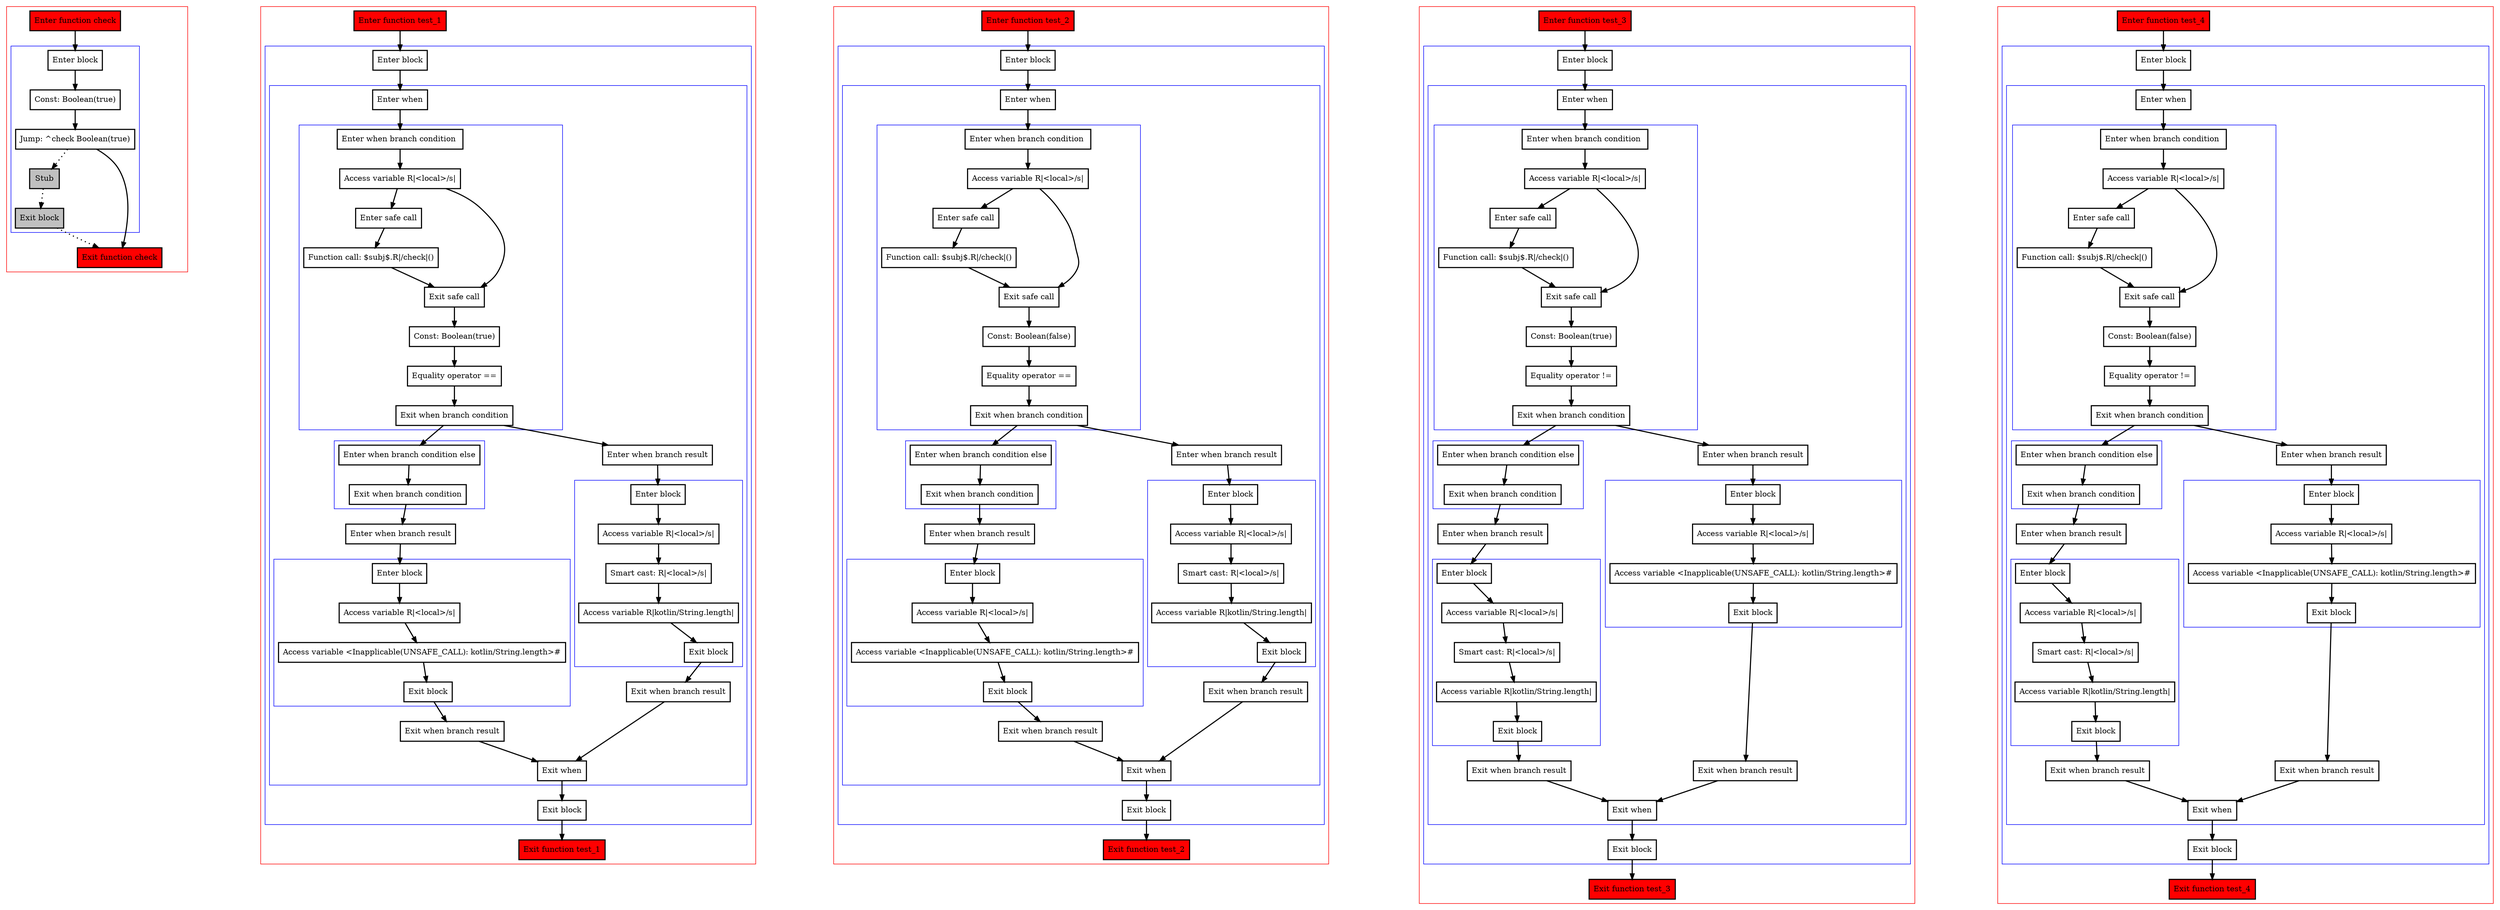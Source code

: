 digraph safeCallAndEqualityToBool_kt {
    graph [nodesep=3]
    node [shape=box penwidth=2]
    edge [penwidth=2]

    subgraph cluster_0 {
        color=red
        0 [label="Enter function check" style="filled" fillcolor=red];
        subgraph cluster_1 {
            color=blue
            1 [label="Enter block"];
            2 [label="Const: Boolean(true)"];
            3 [label="Jump: ^check Boolean(true)"];
            4 [label="Stub" style="filled" fillcolor=gray];
            5 [label="Exit block" style="filled" fillcolor=gray];
        }
        6 [label="Exit function check" style="filled" fillcolor=red];
    }
    0 -> {1};
    1 -> {2};
    2 -> {3};
    3 -> {6};
    3 -> {4} [style=dotted];
    4 -> {5} [style=dotted];
    5 -> {6} [style=dotted];

    subgraph cluster_2 {
        color=red
        7 [label="Enter function test_1" style="filled" fillcolor=red];
        subgraph cluster_3 {
            color=blue
            8 [label="Enter block"];
            subgraph cluster_4 {
                color=blue
                9 [label="Enter when"];
                subgraph cluster_5 {
                    color=blue
                    10 [label="Enter when branch condition "];
                    11 [label="Access variable R|<local>/s|"];
                    12 [label="Enter safe call"];
                    13 [label="Function call: $subj$.R|/check|()"];
                    14 [label="Exit safe call"];
                    15 [label="Const: Boolean(true)"];
                    16 [label="Equality operator =="];
                    17 [label="Exit when branch condition"];
                }
                subgraph cluster_6 {
                    color=blue
                    18 [label="Enter when branch condition else"];
                    19 [label="Exit when branch condition"];
                }
                20 [label="Enter when branch result"];
                subgraph cluster_7 {
                    color=blue
                    21 [label="Enter block"];
                    22 [label="Access variable R|<local>/s|"];
                    23 [label="Access variable <Inapplicable(UNSAFE_CALL): kotlin/String.length>#"];
                    24 [label="Exit block"];
                }
                25 [label="Exit when branch result"];
                26 [label="Enter when branch result"];
                subgraph cluster_8 {
                    color=blue
                    27 [label="Enter block"];
                    28 [label="Access variable R|<local>/s|"];
                    29 [label="Smart cast: R|<local>/s|"];
                    30 [label="Access variable R|kotlin/String.length|"];
                    31 [label="Exit block"];
                }
                32 [label="Exit when branch result"];
                33 [label="Exit when"];
            }
            34 [label="Exit block"];
        }
        35 [label="Exit function test_1" style="filled" fillcolor=red];
    }
    7 -> {8};
    8 -> {9};
    9 -> {10};
    10 -> {11};
    11 -> {12 14};
    12 -> {13};
    13 -> {14};
    14 -> {15};
    15 -> {16};
    16 -> {17};
    17 -> {26 18};
    18 -> {19};
    19 -> {20};
    20 -> {21};
    21 -> {22};
    22 -> {23};
    23 -> {24};
    24 -> {25};
    25 -> {33};
    26 -> {27};
    27 -> {28};
    28 -> {29};
    29 -> {30};
    30 -> {31};
    31 -> {32};
    32 -> {33};
    33 -> {34};
    34 -> {35};

    subgraph cluster_9 {
        color=red
        36 [label="Enter function test_2" style="filled" fillcolor=red];
        subgraph cluster_10 {
            color=blue
            37 [label="Enter block"];
            subgraph cluster_11 {
                color=blue
                38 [label="Enter when"];
                subgraph cluster_12 {
                    color=blue
                    39 [label="Enter when branch condition "];
                    40 [label="Access variable R|<local>/s|"];
                    41 [label="Enter safe call"];
                    42 [label="Function call: $subj$.R|/check|()"];
                    43 [label="Exit safe call"];
                    44 [label="Const: Boolean(false)"];
                    45 [label="Equality operator =="];
                    46 [label="Exit when branch condition"];
                }
                subgraph cluster_13 {
                    color=blue
                    47 [label="Enter when branch condition else"];
                    48 [label="Exit when branch condition"];
                }
                49 [label="Enter when branch result"];
                subgraph cluster_14 {
                    color=blue
                    50 [label="Enter block"];
                    51 [label="Access variable R|<local>/s|"];
                    52 [label="Access variable <Inapplicable(UNSAFE_CALL): kotlin/String.length>#"];
                    53 [label="Exit block"];
                }
                54 [label="Exit when branch result"];
                55 [label="Enter when branch result"];
                subgraph cluster_15 {
                    color=blue
                    56 [label="Enter block"];
                    57 [label="Access variable R|<local>/s|"];
                    58 [label="Smart cast: R|<local>/s|"];
                    59 [label="Access variable R|kotlin/String.length|"];
                    60 [label="Exit block"];
                }
                61 [label="Exit when branch result"];
                62 [label="Exit when"];
            }
            63 [label="Exit block"];
        }
        64 [label="Exit function test_2" style="filled" fillcolor=red];
    }
    36 -> {37};
    37 -> {38};
    38 -> {39};
    39 -> {40};
    40 -> {41 43};
    41 -> {42};
    42 -> {43};
    43 -> {44};
    44 -> {45};
    45 -> {46};
    46 -> {55 47};
    47 -> {48};
    48 -> {49};
    49 -> {50};
    50 -> {51};
    51 -> {52};
    52 -> {53};
    53 -> {54};
    54 -> {62};
    55 -> {56};
    56 -> {57};
    57 -> {58};
    58 -> {59};
    59 -> {60};
    60 -> {61};
    61 -> {62};
    62 -> {63};
    63 -> {64};

    subgraph cluster_16 {
        color=red
        65 [label="Enter function test_3" style="filled" fillcolor=red];
        subgraph cluster_17 {
            color=blue
            66 [label="Enter block"];
            subgraph cluster_18 {
                color=blue
                67 [label="Enter when"];
                subgraph cluster_19 {
                    color=blue
                    68 [label="Enter when branch condition "];
                    69 [label="Access variable R|<local>/s|"];
                    70 [label="Enter safe call"];
                    71 [label="Function call: $subj$.R|/check|()"];
                    72 [label="Exit safe call"];
                    73 [label="Const: Boolean(true)"];
                    74 [label="Equality operator !="];
                    75 [label="Exit when branch condition"];
                }
                subgraph cluster_20 {
                    color=blue
                    76 [label="Enter when branch condition else"];
                    77 [label="Exit when branch condition"];
                }
                78 [label="Enter when branch result"];
                subgraph cluster_21 {
                    color=blue
                    79 [label="Enter block"];
                    80 [label="Access variable R|<local>/s|"];
                    81 [label="Smart cast: R|<local>/s|"];
                    82 [label="Access variable R|kotlin/String.length|"];
                    83 [label="Exit block"];
                }
                84 [label="Exit when branch result"];
                85 [label="Enter when branch result"];
                subgraph cluster_22 {
                    color=blue
                    86 [label="Enter block"];
                    87 [label="Access variable R|<local>/s|"];
                    88 [label="Access variable <Inapplicable(UNSAFE_CALL): kotlin/String.length>#"];
                    89 [label="Exit block"];
                }
                90 [label="Exit when branch result"];
                91 [label="Exit when"];
            }
            92 [label="Exit block"];
        }
        93 [label="Exit function test_3" style="filled" fillcolor=red];
    }
    65 -> {66};
    66 -> {67};
    67 -> {68};
    68 -> {69};
    69 -> {70 72};
    70 -> {71};
    71 -> {72};
    72 -> {73};
    73 -> {74};
    74 -> {75};
    75 -> {85 76};
    76 -> {77};
    77 -> {78};
    78 -> {79};
    79 -> {80};
    80 -> {81};
    81 -> {82};
    82 -> {83};
    83 -> {84};
    84 -> {91};
    85 -> {86};
    86 -> {87};
    87 -> {88};
    88 -> {89};
    89 -> {90};
    90 -> {91};
    91 -> {92};
    92 -> {93};

    subgraph cluster_23 {
        color=red
        94 [label="Enter function test_4" style="filled" fillcolor=red];
        subgraph cluster_24 {
            color=blue
            95 [label="Enter block"];
            subgraph cluster_25 {
                color=blue
                96 [label="Enter when"];
                subgraph cluster_26 {
                    color=blue
                    97 [label="Enter when branch condition "];
                    98 [label="Access variable R|<local>/s|"];
                    99 [label="Enter safe call"];
                    100 [label="Function call: $subj$.R|/check|()"];
                    101 [label="Exit safe call"];
                    102 [label="Const: Boolean(false)"];
                    103 [label="Equality operator !="];
                    104 [label="Exit when branch condition"];
                }
                subgraph cluster_27 {
                    color=blue
                    105 [label="Enter when branch condition else"];
                    106 [label="Exit when branch condition"];
                }
                107 [label="Enter when branch result"];
                subgraph cluster_28 {
                    color=blue
                    108 [label="Enter block"];
                    109 [label="Access variable R|<local>/s|"];
                    110 [label="Smart cast: R|<local>/s|"];
                    111 [label="Access variable R|kotlin/String.length|"];
                    112 [label="Exit block"];
                }
                113 [label="Exit when branch result"];
                114 [label="Enter when branch result"];
                subgraph cluster_29 {
                    color=blue
                    115 [label="Enter block"];
                    116 [label="Access variable R|<local>/s|"];
                    117 [label="Access variable <Inapplicable(UNSAFE_CALL): kotlin/String.length>#"];
                    118 [label="Exit block"];
                }
                119 [label="Exit when branch result"];
                120 [label="Exit when"];
            }
            121 [label="Exit block"];
        }
        122 [label="Exit function test_4" style="filled" fillcolor=red];
    }
    94 -> {95};
    95 -> {96};
    96 -> {97};
    97 -> {98};
    98 -> {99 101};
    99 -> {100};
    100 -> {101};
    101 -> {102};
    102 -> {103};
    103 -> {104};
    104 -> {114 105};
    105 -> {106};
    106 -> {107};
    107 -> {108};
    108 -> {109};
    109 -> {110};
    110 -> {111};
    111 -> {112};
    112 -> {113};
    113 -> {120};
    114 -> {115};
    115 -> {116};
    116 -> {117};
    117 -> {118};
    118 -> {119};
    119 -> {120};
    120 -> {121};
    121 -> {122};

}
